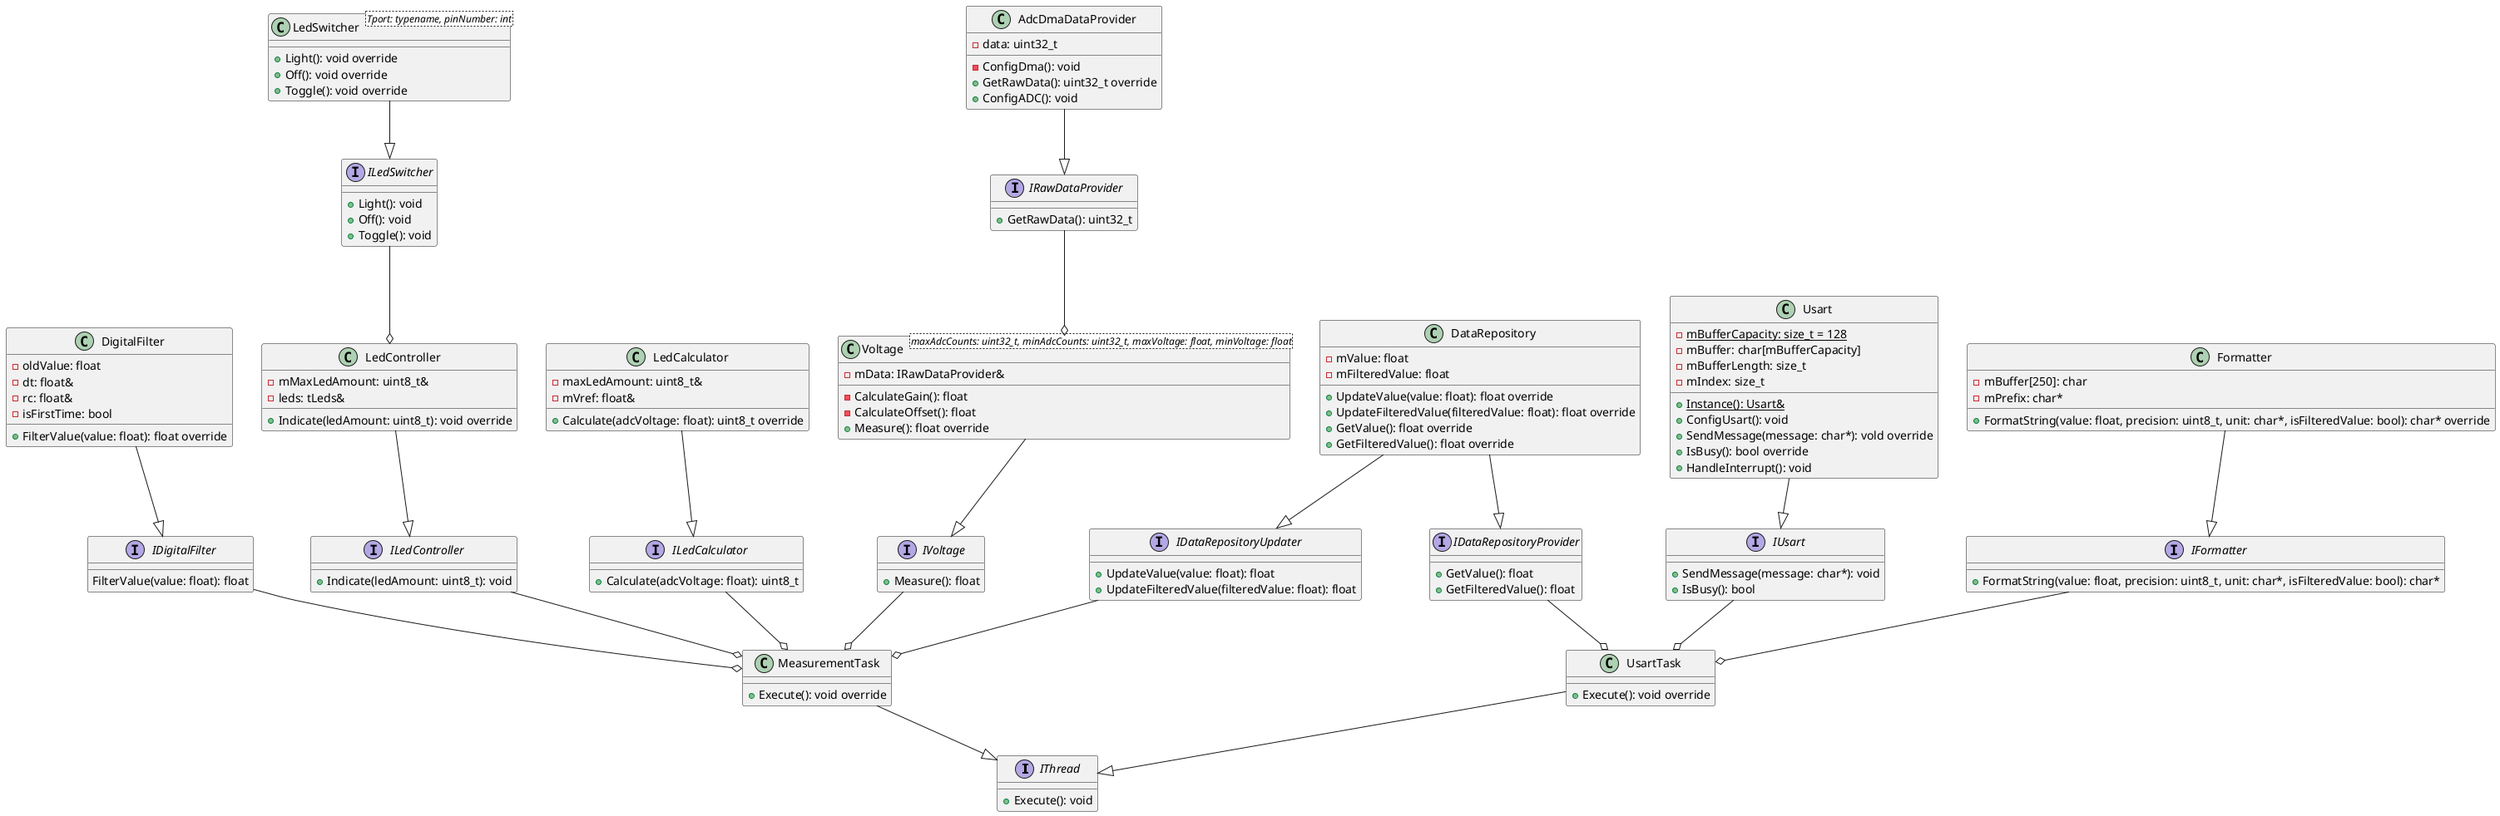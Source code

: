 @startuml architecture_full

interface IThread
{
    +Execute(): void
}

class MeasurementTask
{
    +Execute(): void override
}

class UsartTask
{
    +Execute(): void override
}

interface IDigitalFilter
{
    FilterValue(value: float): float
}

class DigitalFilter
{
    -oldValue: float
    -dt: float&
    -rc: float&
    -isFirstTime: bool
    +FilterValue(value: float): float override
}

interface ILedSwitcher
{
    +Light(): void
    +Off(): void
    +Toggle(): void
}

class LedSwitcher<Tport: typename, pinNumber: int>
{
    +Light(): void override
    +Off(): void override
    +Toggle(): void override
}

interface ILedController
{
    +Indicate(ledAmount: uint8_t): void
}

class LedController
{
    -mMaxLedAmount: uint8_t&
    -leds: tLeds& 
    +Indicate(ledAmount: uint8_t): void override
}

interface ILedCalculator
{
    +Calculate(adcVoltage: float): uint8_t
}

class LedCalculator
{
    -maxLedAmount: uint8_t&
    -mVref: float&
    +Calculate(adcVoltage: float): uint8_t override
}

interface IRawDataProvider
{
    +GetRawData(): uint32_t
}

class AdcDmaDataProvider
{
    -data: uint32_t
    -ConfigDma(): void
    +GetRawData(): uint32_t override
    +ConfigADC(): void
}

interface IVoltage
{
    +Measure(): float
}

class Voltage<maxAdcCounts: uint32_t, minAdcCounts: uint32_t, maxVoltage: float, minVoltage: float>
{
    -mData: IRawDataProvider&
    -CalculateGain(): float
    -CalculateOffset(): float
    +Measure(): float override
}

interface IUsart
{
    +SendMessage(message: char*): void
    +IsBusy(): bool
}

class Usart
{
    -{static} mBufferCapacity: size_t = 128
    -mBuffer: char[mBufferCapacity]
    -mBufferLength: size_t
    -mIndex: size_t
    +{static} Instance(): Usart&
    +ConfigUsart(): void
    +SendMessage(message: char*): vold override
    +IsBusy(): bool override
    +HandleInterrupt(): void
}

interface IDataRepositoryUpdater
{
    +UpdateValue(value: float): float
    +UpdateFilteredValue(filteredValue: float): float
}

interface IDataRepositoryProvider
{
    +GetValue(): float
    +GetFilteredValue(): float
}

class DataRepository
{
    -mValue: float
    -mFilteredValue: float
    +UpdateValue(value: float): float override
    +UpdateFilteredValue(filteredValue: float): float override
    +GetValue(): float override
    +GetFilteredValue(): float override
}

interface IFormatter
{
    +FormatString(value: float, precision: uint8_t, unit: char*, isFilteredValue: bool): char*
}

class Formatter
{
    -mBuffer[250]: char
    -mPrefix: char*
    +FormatString(value: float, precision: uint8_t, unit: char*, isFilteredValue: bool): char* override
}

AdcDmaDataProvider --|> IRawDataProvider
IRawDataProvider --o Voltage
Voltage --|> IVoltage
IVoltage --o MeasurementTask

DigitalFilter --|> IDigitalFilter
IDigitalFilter --o MeasurementTask

LedCalculator --|> ILedCalculator
ILedCalculator --o MeasurementTask
LedController --|> ILedController
ILedController --o MeasurementTask
LedSwitcher --|> ILedSwitcher
ILedSwitcher --o LedController

Usart --|> IUsart
IUsart --o UsartTask
Formatter --|> IFormatter
IFormatter --o UsartTask
IDataRepositoryProvider --o UsartTask


DataRepository --|> IDataRepositoryProvider
DataRepository --|> IDataRepositoryUpdater
IDataRepositoryUpdater --o MeasurementTask

MeasurementTask --|> IThread
UsartTask --|> IThread

@enduml